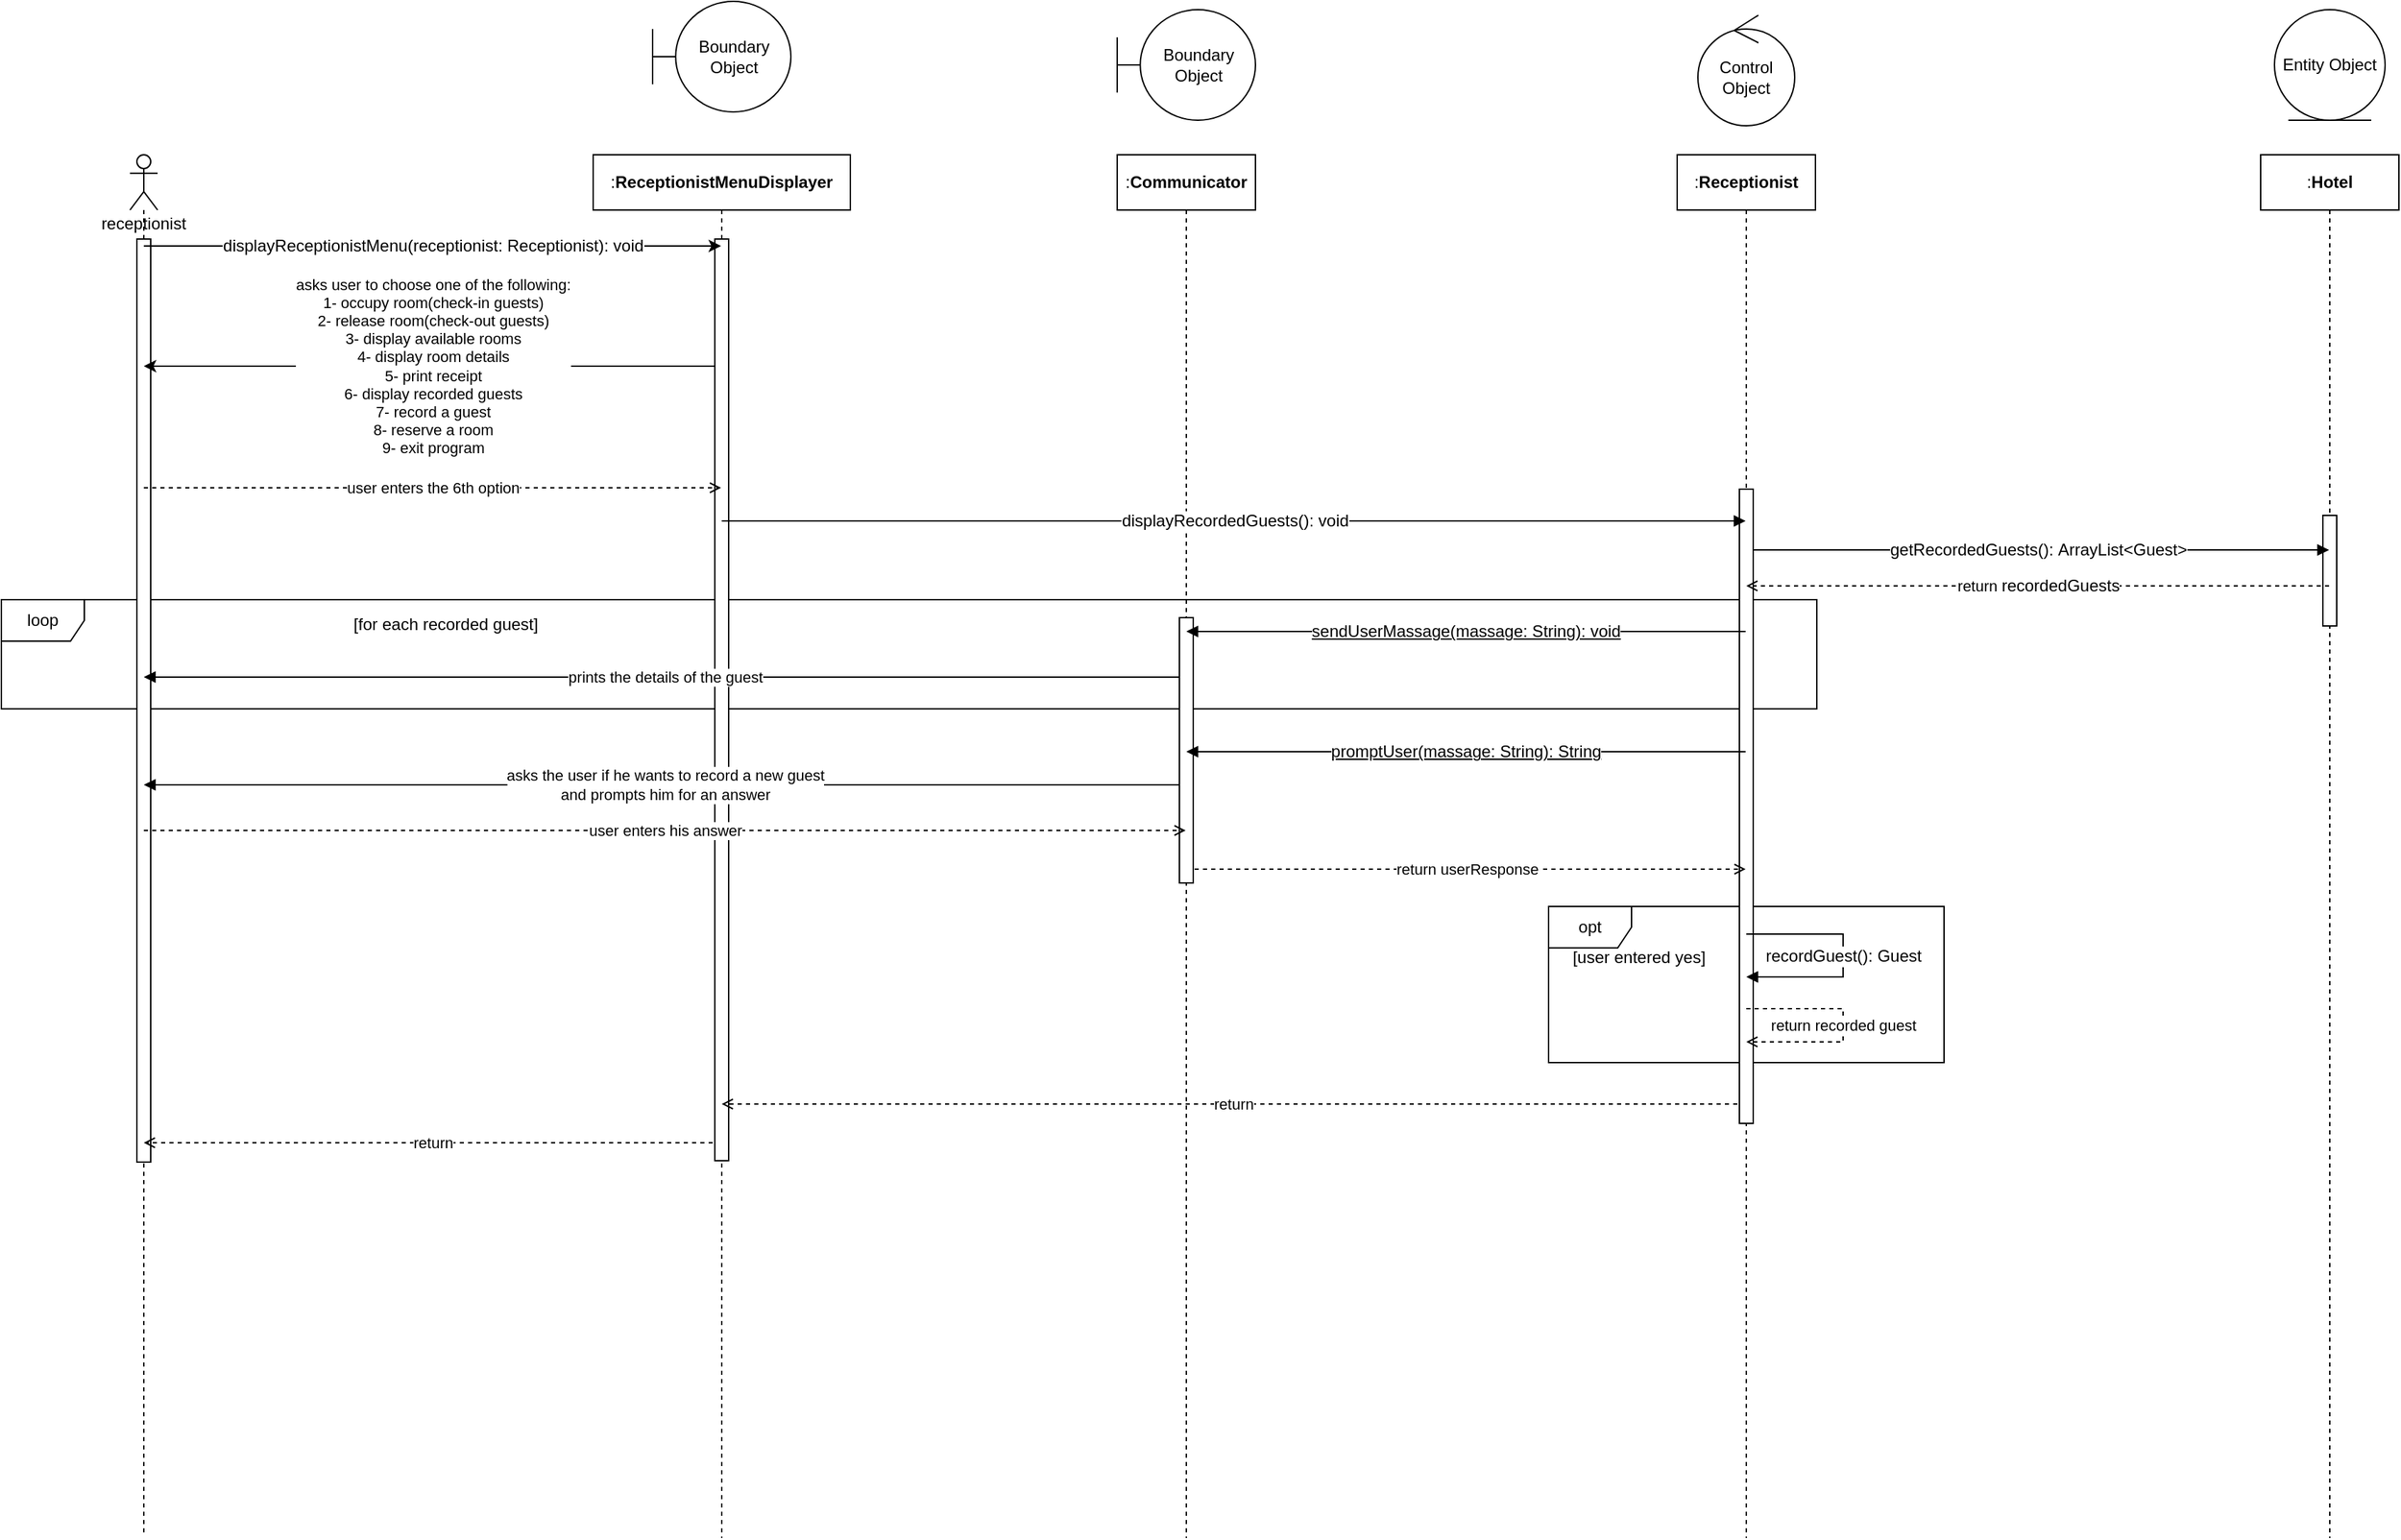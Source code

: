 <mxfile version="20.2.3" type="device"><diagram id="_AO9UCLvo1Kx2Ti92BKi" name="Page-1"><mxGraphModel dx="1447" dy="922" grid="0" gridSize="10" guides="1" tooltips="1" connect="1" arrows="1" fold="1" page="0" pageScale="1" pageWidth="827" pageHeight="1169" math="0" shadow="0"><root><mxCell id="0"/><mxCell id="1" parent="0"/><mxCell id="mzHjycbDaHNcu3WVtKdx-27" value="" style="group" vertex="1" connectable="0" parent="1"><mxGeometry x="1382" y="752" width="286" height="113" as="geometry"/></mxCell><mxCell id="mzHjycbDaHNcu3WVtKdx-25" value="opt" style="shape=umlFrame;whiteSpace=wrap;html=1;" vertex="1" parent="mzHjycbDaHNcu3WVtKdx-27"><mxGeometry width="286" height="113.0" as="geometry"/></mxCell><mxCell id="mzHjycbDaHNcu3WVtKdx-26" value="[user entered yes]" style="text;html=1;align=center;verticalAlign=middle;resizable=0;points=[];autosize=1;strokeColor=none;fillColor=none;" vertex="1" parent="mzHjycbDaHNcu3WVtKdx-27"><mxGeometry x="8.467" y="23.73" width="114" height="26" as="geometry"/></mxCell><mxCell id="mzHjycbDaHNcu3WVtKdx-18" value="" style="group" vertex="1" connectable="0" parent="1"><mxGeometry x="263" y="530" width="1313" height="79" as="geometry"/></mxCell><mxCell id="mzHjycbDaHNcu3WVtKdx-16" value="loop" style="shape=umlFrame;whiteSpace=wrap;html=1;" vertex="1" parent="mzHjycbDaHNcu3WVtKdx-18"><mxGeometry width="1313" height="79" as="geometry"/></mxCell><mxCell id="mzHjycbDaHNcu3WVtKdx-17" value="[for each recorded guest]" style="text;html=1;align=center;verticalAlign=middle;resizable=0;points=[];autosize=1;strokeColor=none;fillColor=none;" vertex="1" parent="mzHjycbDaHNcu3WVtKdx-18"><mxGeometry x="245.093" y="5.135" width="151" height="26" as="geometry"/></mxCell><mxCell id="mzHjycbDaHNcu3WVtKdx-2" value="receptionist" style="shape=umlLifeline;participant=umlActor;perimeter=lifelinePerimeter;whiteSpace=wrap;html=1;container=1;collapsible=0;recursiveResize=0;verticalAlign=top;spacingTop=36;outlineConnect=0;" vertex="1" parent="1"><mxGeometry x="356" y="208" width="20" height="1000" as="geometry"/></mxCell><mxCell id="mzHjycbDaHNcu3WVtKdx-32" value="" style="html=1;points=[];perimeter=orthogonalPerimeter;" vertex="1" parent="mzHjycbDaHNcu3WVtKdx-2"><mxGeometry x="5" y="61" width="10" height="668" as="geometry"/></mxCell><mxCell id="mzHjycbDaHNcu3WVtKdx-9" value="asks user to&amp;nbsp;choose one of the following:&lt;br&gt;1- occupy room(check-in guests)&lt;br&gt;2- release room(check-out guests)&lt;br&gt;3- display available rooms&lt;br&gt;4- display room details&lt;br&gt;5- print receipt&lt;br&gt;6- display recorded guests&lt;br&gt;7- record a guest&lt;br&gt;8- reserve a room&lt;br&gt;9- exit program" style="edgeStyle=none;rounded=0;orthogonalLoop=1;jettySize=auto;html=1;" edge="1" parent="1" source="mzHjycbDaHNcu3WVtKdx-3" target="mzHjycbDaHNcu3WVtKdx-2"><mxGeometry relative="1" as="geometry"><Array as="points"><mxPoint x="573" y="361"/></Array></mxGeometry></mxCell><mxCell id="mzHjycbDaHNcu3WVtKdx-31" value="return" style="edgeStyle=none;rounded=0;orthogonalLoop=1;jettySize=auto;html=1;dashed=1;endArrow=open;endFill=0;" edge="1" parent="1" source="mzHjycbDaHNcu3WVtKdx-3" target="mzHjycbDaHNcu3WVtKdx-2"><mxGeometry relative="1" as="geometry"><Array as="points"><mxPoint x="583" y="923"/></Array></mxGeometry></mxCell><mxCell id="mzHjycbDaHNcu3WVtKdx-3" value=":&lt;span style=&quot;font-weight: 700;&quot;&gt;ReceptionistMenuDisplayer&lt;/span&gt;" style="shape=umlLifeline;perimeter=lifelinePerimeter;whiteSpace=wrap;html=1;container=1;collapsible=0;recursiveResize=0;outlineConnect=0;" vertex="1" parent="1"><mxGeometry x="691" y="208" width="186" height="1001" as="geometry"/></mxCell><mxCell id="mzHjycbDaHNcu3WVtKdx-33" value="" style="html=1;points=[];perimeter=orthogonalPerimeter;" vertex="1" parent="mzHjycbDaHNcu3WVtKdx-3"><mxGeometry x="88" y="61" width="10" height="667" as="geometry"/></mxCell><mxCell id="mzHjycbDaHNcu3WVtKdx-5" value=":&lt;span style=&quot;font-weight: 700;&quot;&gt;Hotel&lt;/span&gt;" style="shape=umlLifeline;perimeter=lifelinePerimeter;whiteSpace=wrap;html=1;container=1;collapsible=0;recursiveResize=0;outlineConnect=0;" vertex="1" parent="1"><mxGeometry x="1897" y="208" width="100" height="1001" as="geometry"/></mxCell><mxCell id="mzHjycbDaHNcu3WVtKdx-36" value="" style="html=1;points=[];perimeter=orthogonalPerimeter;" vertex="1" parent="mzHjycbDaHNcu3WVtKdx-5"><mxGeometry x="45" y="261" width="10" height="80" as="geometry"/></mxCell><mxCell id="mzHjycbDaHNcu3WVtKdx-12" value="&lt;span style=&quot;font-size: 12px; text-align: left;&quot;&gt;getRecordedGuests():&amp;nbsp;ArrayList&amp;lt;Guest&amp;gt;&lt;/span&gt;" style="edgeStyle=none;rounded=0;orthogonalLoop=1;jettySize=auto;html=1;endArrow=block;endFill=1;" edge="1" parent="1" source="mzHjycbDaHNcu3WVtKdx-6" target="mzHjycbDaHNcu3WVtKdx-5"><mxGeometry relative="1" as="geometry"><Array as="points"><mxPoint x="1735" y="494"/></Array></mxGeometry></mxCell><mxCell id="mzHjycbDaHNcu3WVtKdx-30" value="return" style="rounded=0;orthogonalLoop=1;jettySize=auto;html=1;dashed=1;endArrow=open;endFill=0;" edge="1" parent="1" source="mzHjycbDaHNcu3WVtKdx-6" target="mzHjycbDaHNcu3WVtKdx-3"><mxGeometry relative="1" as="geometry"><Array as="points"><mxPoint x="1308" y="895"/></Array></mxGeometry></mxCell><mxCell id="mzHjycbDaHNcu3WVtKdx-6" value=":&lt;span style=&quot;font-weight: 700;&quot;&gt;Receptionist&lt;/span&gt;" style="shape=umlLifeline;perimeter=lifelinePerimeter;whiteSpace=wrap;html=1;container=1;collapsible=0;recursiveResize=0;outlineConnect=0;" vertex="1" parent="1"><mxGeometry x="1475" y="208" width="100" height="1001" as="geometry"/></mxCell><mxCell id="mzHjycbDaHNcu3WVtKdx-35" value="" style="html=1;points=[];perimeter=orthogonalPerimeter;" vertex="1" parent="mzHjycbDaHNcu3WVtKdx-6"><mxGeometry x="45" y="242" width="10" height="459" as="geometry"/></mxCell><mxCell id="mzHjycbDaHNcu3WVtKdx-15" value="prints the details of the guest" style="edgeStyle=none;rounded=0;orthogonalLoop=1;jettySize=auto;html=1;endArrow=block;endFill=1;" edge="1" parent="1" source="mzHjycbDaHNcu3WVtKdx-7" target="mzHjycbDaHNcu3WVtKdx-2"><mxGeometry relative="1" as="geometry"><Array as="points"><mxPoint x="774" y="586"/></Array></mxGeometry></mxCell><mxCell id="mzHjycbDaHNcu3WVtKdx-20" value="asks the user if he wants to record a new guest&lt;br&gt;and prompts him for an answer" style="edgeStyle=none;rounded=0;orthogonalLoop=1;jettySize=auto;html=1;endArrow=block;endFill=1;" edge="1" parent="1" source="mzHjycbDaHNcu3WVtKdx-7" target="mzHjycbDaHNcu3WVtKdx-2"><mxGeometry relative="1" as="geometry"><Array as="points"><mxPoint x="758" y="664"/></Array></mxGeometry></mxCell><mxCell id="mzHjycbDaHNcu3WVtKdx-22" value="return userResponse" style="edgeStyle=none;rounded=0;orthogonalLoop=1;jettySize=auto;html=1;endArrow=open;endFill=0;dashed=1;" edge="1" parent="1" source="mzHjycbDaHNcu3WVtKdx-7" target="mzHjycbDaHNcu3WVtKdx-6"><mxGeometry relative="1" as="geometry"><Array as="points"><mxPoint x="1326" y="725"/></Array></mxGeometry></mxCell><mxCell id="mzHjycbDaHNcu3WVtKdx-7" value=":&lt;span style=&quot;font-weight: 700;&quot;&gt;Communicator&lt;/span&gt;" style="shape=umlLifeline;perimeter=lifelinePerimeter;whiteSpace=wrap;html=1;container=1;collapsible=0;recursiveResize=0;outlineConnect=0;" vertex="1" parent="1"><mxGeometry x="1070" y="208" width="100" height="1001" as="geometry"/></mxCell><mxCell id="mzHjycbDaHNcu3WVtKdx-34" value="" style="html=1;points=[];perimeter=orthogonalPerimeter;" vertex="1" parent="mzHjycbDaHNcu3WVtKdx-7"><mxGeometry x="45" y="335" width="10" height="192" as="geometry"/></mxCell><mxCell id="mzHjycbDaHNcu3WVtKdx-8" value="&lt;span style=&quot;font-size: 12px; text-align: left;&quot;&gt;displayReceptionistMenu(receptionist:&amp;nbsp;Receptionist):&amp;nbsp;void&lt;/span&gt;" style="rounded=0;orthogonalLoop=1;jettySize=auto;html=1;" edge="1" parent="1" source="mzHjycbDaHNcu3WVtKdx-2" target="mzHjycbDaHNcu3WVtKdx-3"><mxGeometry relative="1" as="geometry"><Array as="points"><mxPoint x="564" y="274"/></Array></mxGeometry></mxCell><mxCell id="mzHjycbDaHNcu3WVtKdx-10" value="user enters the 6th option" style="edgeStyle=none;rounded=0;orthogonalLoop=1;jettySize=auto;html=1;dashed=1;endArrow=open;endFill=0;" edge="1" parent="1" source="mzHjycbDaHNcu3WVtKdx-2" target="mzHjycbDaHNcu3WVtKdx-3"><mxGeometry relative="1" as="geometry"><Array as="points"><mxPoint x="567" y="449"/></Array></mxGeometry></mxCell><mxCell id="mzHjycbDaHNcu3WVtKdx-21" value="user enters his answer" style="edgeStyle=none;rounded=0;orthogonalLoop=1;jettySize=auto;html=1;endArrow=open;endFill=0;dashed=1;" edge="1" parent="1" source="mzHjycbDaHNcu3WVtKdx-2" target="mzHjycbDaHNcu3WVtKdx-7"><mxGeometry relative="1" as="geometry"><Array as="points"><mxPoint x="744" y="697"/></Array></mxGeometry></mxCell><mxCell id="mzHjycbDaHNcu3WVtKdx-19" value="&lt;span style=&quot;font-size: 12px; text-align: left; text-decoration-line: underline;&quot;&gt;promptUser(massage:&amp;nbsp;String):&amp;nbsp;String&lt;/span&gt;" style="edgeStyle=none;rounded=0;orthogonalLoop=1;jettySize=auto;html=1;endArrow=block;endFill=1;" edge="1" parent="1" source="mzHjycbDaHNcu3WVtKdx-6" target="mzHjycbDaHNcu3WVtKdx-7"><mxGeometry relative="1" as="geometry"><Array as="points"><mxPoint x="1322" y="640"/></Array></mxGeometry></mxCell><mxCell id="mzHjycbDaHNcu3WVtKdx-14" value="&lt;span style=&quot;font-size: 12px; text-align: left; text-decoration-line: underline;&quot;&gt;sendUserMassage(massage: String): void&lt;/span&gt;" style="edgeStyle=none;rounded=0;orthogonalLoop=1;jettySize=auto;html=1;endArrow=block;endFill=1;" edge="1" parent="1" source="mzHjycbDaHNcu3WVtKdx-6" target="mzHjycbDaHNcu3WVtKdx-7"><mxGeometry relative="1" as="geometry"><Array as="points"><mxPoint x="1350" y="553"/></Array></mxGeometry></mxCell><mxCell id="mzHjycbDaHNcu3WVtKdx-29" value="return recorded guest" style="edgeStyle=orthogonalEdgeStyle;rounded=0;orthogonalLoop=1;jettySize=auto;html=1;endArrow=open;endFill=0;dashed=1;" edge="1" parent="1" source="mzHjycbDaHNcu3WVtKdx-6" target="mzHjycbDaHNcu3WVtKdx-6"><mxGeometry relative="1" as="geometry"><mxPoint x="1761.667" y="825" as="targetPoint"/><Array as="points"><mxPoint x="1595" y="826"/><mxPoint x="1595" y="850"/></Array></mxGeometry></mxCell><mxCell id="mzHjycbDaHNcu3WVtKdx-28" value="&lt;span style=&quot;font-size: 12px; text-align: left;&quot;&gt;recordGuest(): Guest&lt;/span&gt;" style="edgeStyle=orthogonalEdgeStyle;rounded=0;orthogonalLoop=1;jettySize=auto;html=1;endArrow=block;endFill=1;" edge="1" parent="1" source="mzHjycbDaHNcu3WVtKdx-6" target="mzHjycbDaHNcu3WVtKdx-6"><mxGeometry relative="1" as="geometry"><mxPoint x="1773" y="708.5" as="targetPoint"/><Array as="points"><mxPoint x="1595" y="772"/><mxPoint x="1595" y="803"/></Array></mxGeometry></mxCell><mxCell id="mzHjycbDaHNcu3WVtKdx-13" value="return&amp;nbsp;&lt;span style=&quot;font-size: 12px; text-align: left;&quot;&gt;recordedGuests&lt;/span&gt;" style="edgeStyle=none;rounded=0;orthogonalLoop=1;jettySize=auto;html=1;endArrow=open;endFill=0;dashed=1;" edge="1" parent="1" source="mzHjycbDaHNcu3WVtKdx-5" target="mzHjycbDaHNcu3WVtKdx-6"><mxGeometry relative="1" as="geometry"><Array as="points"><mxPoint x="1726" y="520"/></Array></mxGeometry></mxCell><mxCell id="mzHjycbDaHNcu3WVtKdx-11" value="&lt;span style=&quot;font-size: 12px; text-align: left;&quot;&gt;displayRecordedGuests():&amp;nbsp;void&lt;/span&gt;" style="edgeStyle=none;rounded=0;orthogonalLoop=1;jettySize=auto;html=1;endArrow=block;endFill=1;" edge="1" parent="1" source="mzHjycbDaHNcu3WVtKdx-3" target="mzHjycbDaHNcu3WVtKdx-6"><mxGeometry relative="1" as="geometry"><Array as="points"><mxPoint x="1120" y="473"/></Array></mxGeometry></mxCell><mxCell id="mzHjycbDaHNcu3WVtKdx-37" value="Boundary Object" style="shape=umlBoundary;whiteSpace=wrap;html=1;" vertex="1" parent="1"><mxGeometry x="734" y="97" width="100" height="80" as="geometry"/></mxCell><mxCell id="mzHjycbDaHNcu3WVtKdx-38" value="Boundary Object" style="shape=umlBoundary;whiteSpace=wrap;html=1;" vertex="1" parent="1"><mxGeometry x="1070" y="103" width="100" height="80" as="geometry"/></mxCell><mxCell id="mzHjycbDaHNcu3WVtKdx-39" value="Control Object" style="ellipse;shape=umlControl;whiteSpace=wrap;html=1;" vertex="1" parent="1"><mxGeometry x="1490" y="107" width="70" height="80" as="geometry"/></mxCell><mxCell id="mzHjycbDaHNcu3WVtKdx-40" value="Entity Object" style="ellipse;shape=umlEntity;whiteSpace=wrap;html=1;" vertex="1" parent="1"><mxGeometry x="1907" y="103" width="80" height="80" as="geometry"/></mxCell></root></mxGraphModel></diagram></mxfile>